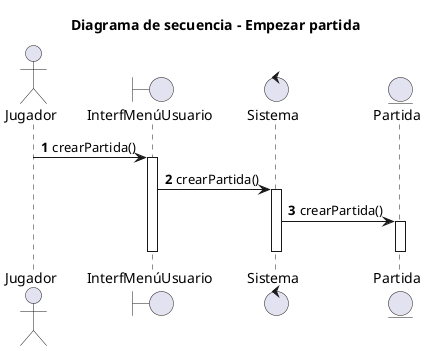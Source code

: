 @startuml
title Diagrama de secuencia - Empezar partida
autonumber
actor Jugador
boundary InterfMenúUsuario
control Sistema
entity Partida

Jugador -> InterfMenúUsuario : crearPartida()
activate InterfMenúUsuario
InterfMenúUsuario -> Sistema : crearPartida()
activate Sistema
Sistema -> Partida : crearPartida()
activate Partida
deactivate Partida
deactivate Sistema
deactivate InterfMenúUsuario

@enduml